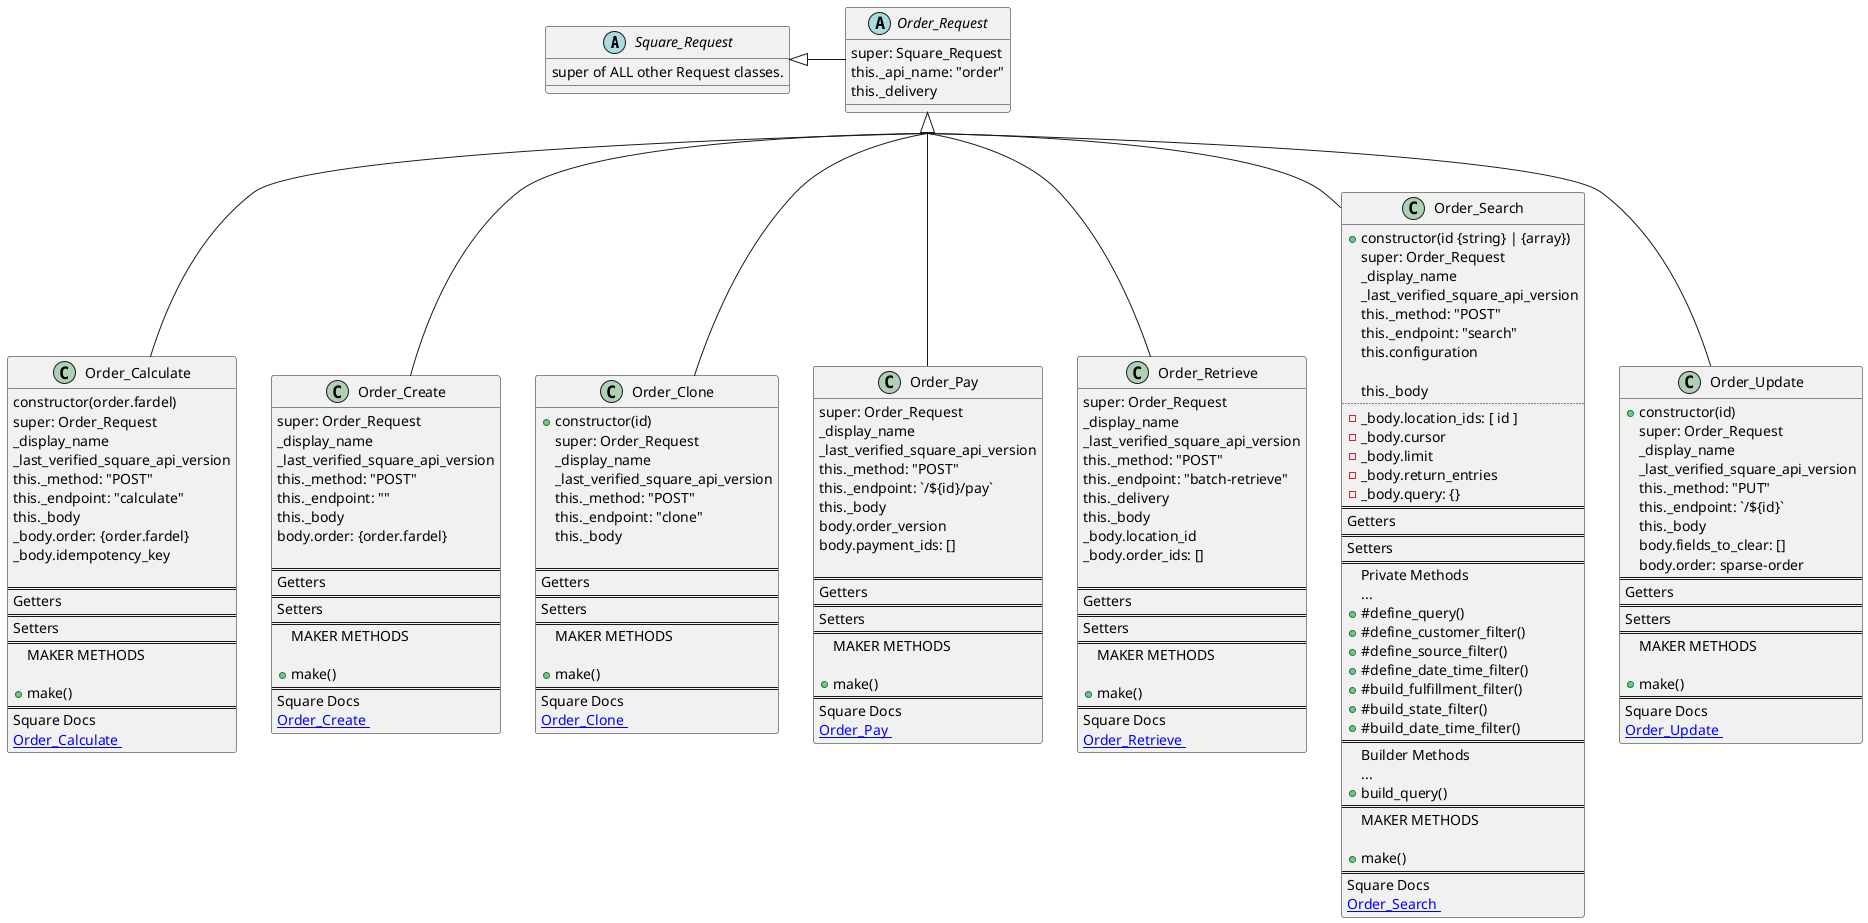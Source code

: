 @startuml
'https://plantuml.com/class-diagram
skinparam groupInheritance 2

' arrows with one dash display horizontally
' arrows with two dashes display vertically
Square_Request <|- Order_Request
Order_Request <|-- Order_Calculate
Order_Request <|-- Order_Create
Order_Request <|-- Order_Clone
Order_Request <|-- Order_Pay
Order_Request <|-- Order_Retrieve
Order_Request <|-- Order_Search
Order_Request <|-- Order_Update


abstract class Square_Request{
super of ALL other Request classes.
}

abstract class Order_Request {
super: Square_Request
this._api_name: "order"
this._delivery
}


class Order_Calculate {
constructor(order.fardel)
super: Order_Request
_display_name
_last_verified_square_api_version
this._method: "POST"
this._endpoint: "calculate"
this._body
_body.order: {order.fardel}
_body.idempotency_key

==
Getters
==
Setters
==
MAKER METHODS

+make()
==
Square Docs
[[https://developer.squareup.com/reference/square/orders-api/calculate-order Order_Calculate ]]
}

class Order_Create  {
super: Order_Request
_display_name
_last_verified_square_api_version
this._method: "POST"
this._endpoint: ""
this._body
body.order: {order.fardel}

==
Getters
==
Setters
==
MAKER METHODS

+make()
==
Square Docs
[[https://developer.squareup.com/reference/square/orders-api/create-order Order_Create ]]
}
class Order_Clone  {
+constructor(id)
super: Order_Request
_display_name
_last_verified_square_api_version
this._method: "POST"
this._endpoint: "clone"
this._body

==
Getters
==
Setters
==
MAKER METHODS

+make()
==
Square Docs
[[https://developer.squareup.com/reference/square/orders-api/clone-order Order_Clone ]]
}
class Order_Pay  {
super: Order_Request
_display_name
_last_verified_square_api_version
this._method: "POST"
this._endpoint: `/${id}/pay`
this._body
body.order_version
body.payment_ids: []

==
Getters
==
Setters
==
MAKER METHODS

+make()
==
Square Docs
[[https://developer.squareup.com/reference/square/orders-api/pay-order Order_Pay ]]
}
class Order_Retrieve  {
super: Order_Request
_display_name
_last_verified_square_api_version
this._method: "POST"
this._endpoint: "batch-retrieve"
this._delivery
this._body
_body.location_id
_body.order_ids: []

==
Getters
==
Setters
==
MAKER METHODS

+make()
==
Square Docs
[[https://developer.squareup.com/reference/square/orders-api/retrieve-order Order_Retrieve ]]
}
class Order_Search  {
+constructor(id {string} | {array})
super: Order_Request
_display_name
_last_verified_square_api_version
this._method: "POST"
this._endpoint: "search"
this.configuration

this._body
..
-_body.location_ids: [ id ]
-_body.cursor
-_body.limit
-_body.return_entries
-_body.query: {}
==
Getters
==
Setters
==
Private Methods
...
+#define_query()
+#define_customer_filter()
+#define_source_filter()
+#define_date_time_filter()
+#build_fulfillment_filter()
+#build_state_filter()
+#build_date_time_filter()
==
Builder Methods
...
+build_query()
==
MAKER METHODS

+make()
==
Square Docs
[[https://developer.squareup.com/reference/square/orders-api/search-orders Order_Search ]]
}
class Order_Update {
+constructor(id)
super: Order_Request
_display_name
_last_verified_square_api_version
this._method: "PUT"
this._endpoint: `/${id}`
this._body
body.fields_to_clear: []
body.order: sparse-order
==
Getters
==
Setters
==
MAKER METHODS

+make()
==
Square Docs
[[https://developer.squareup.com/reference/square/orders-api/update-order Order_Update ]]
}


@enduml